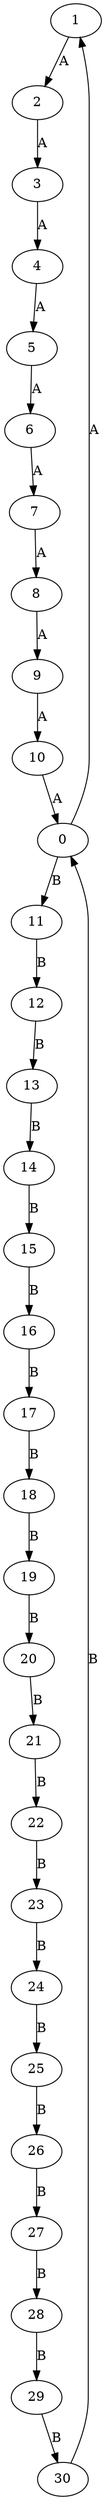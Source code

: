 digraph  {
1;
2;
3;
4;
5;
6;
7;
8;
9;
10;
0;
11;
12;
13;
14;
15;
16;
17;
18;
19;
20;
21;
22;
23;
24;
25;
26;
27;
28;
29;
30;
1 -> 2 [key=0, label=A];
2 -> 3 [key=0, label=A];
3 -> 4 [key=0, label=A];
4 -> 5 [key=0, label=A];
5 -> 6 [key=0, label=A];
6 -> 7 [key=0, label=A];
7 -> 8 [key=0, label=A];
8 -> 9 [key=0, label=A];
9 -> 10 [key=0, label=A];
10 -> 0 [key=0, label=A];
0 -> 1 [key=0, label=A];
0 -> 11 [key=0, label=B];
11 -> 12 [key=0, label=B];
12 -> 13 [key=0, label=B];
13 -> 14 [key=0, label=B];
14 -> 15 [key=0, label=B];
15 -> 16 [key=0, label=B];
16 -> 17 [key=0, label=B];
17 -> 18 [key=0, label=B];
18 -> 19 [key=0, label=B];
19 -> 20 [key=0, label=B];
20 -> 21 [key=0, label=B];
21 -> 22 [key=0, label=B];
22 -> 23 [key=0, label=B];
23 -> 24 [key=0, label=B];
24 -> 25 [key=0, label=B];
25 -> 26 [key=0, label=B];
26 -> 27 [key=0, label=B];
27 -> 28 [key=0, label=B];
28 -> 29 [key=0, label=B];
29 -> 30 [key=0, label=B];
30 -> 0 [key=0, label=B];
}
